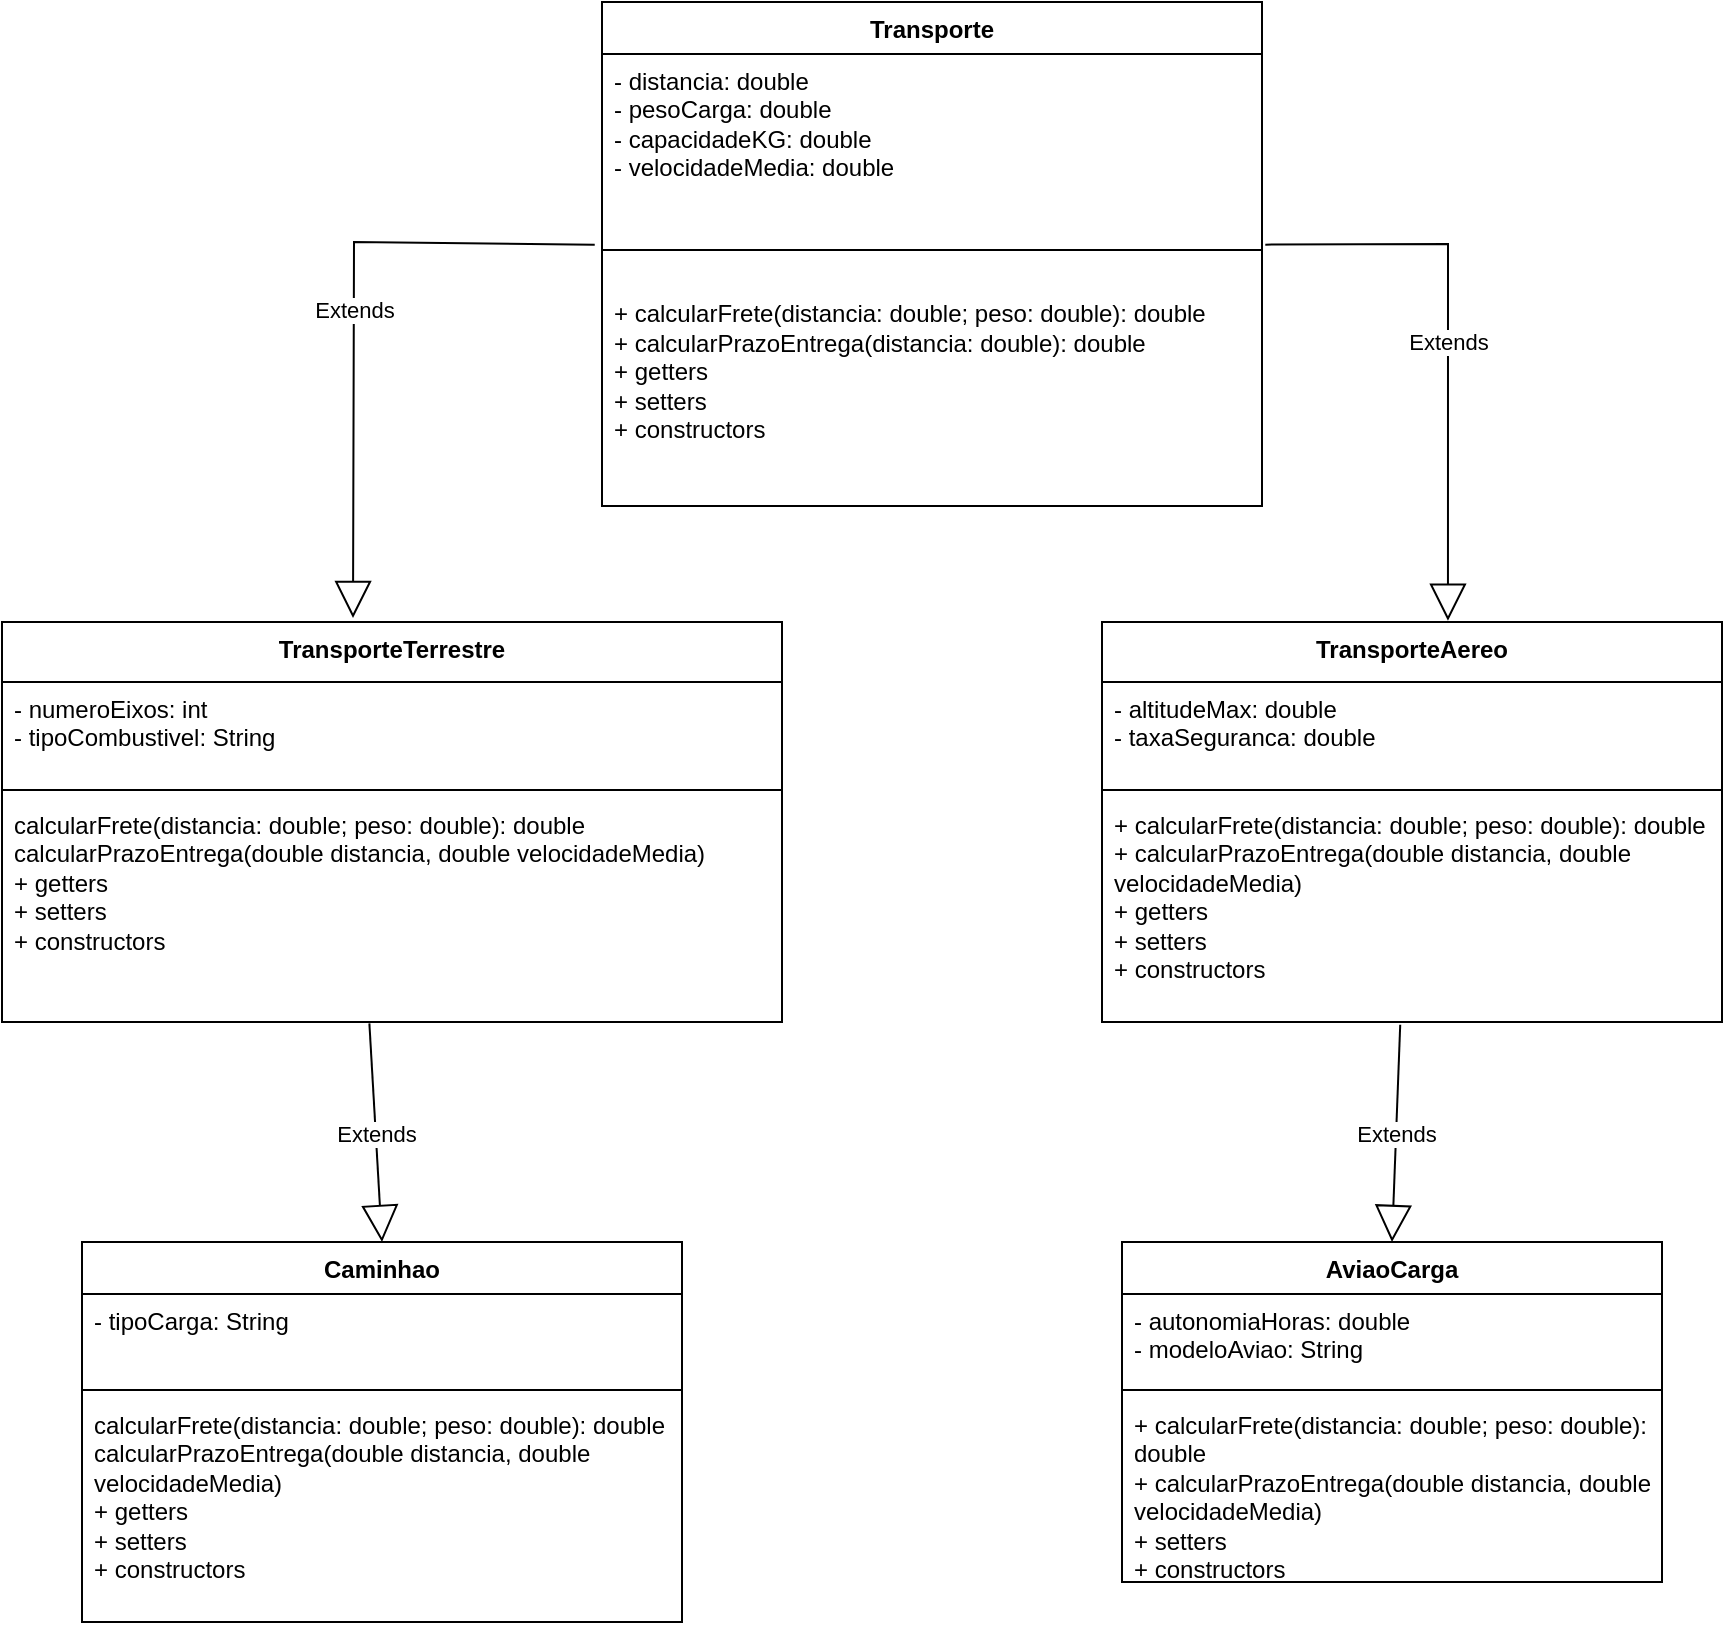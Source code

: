 <mxfile version="28.2.5">
  <diagram name="Página-1" id="Rxm3Yj-uflySH85OKoJG">
    <mxGraphModel dx="1042" dy="574" grid="1" gridSize="10" guides="1" tooltips="1" connect="1" arrows="1" fold="1" page="1" pageScale="1" pageWidth="827" pageHeight="1169" math="0" shadow="0">
      <root>
        <mxCell id="0" />
        <mxCell id="1" parent="0" />
        <mxCell id="1sAxrUjWSzngS553KDRs-5" value="Transporte" style="swimlane;fontStyle=1;align=center;verticalAlign=top;childLayout=stackLayout;horizontal=1;startSize=26;horizontalStack=0;resizeParent=1;resizeParentMax=0;resizeLast=0;collapsible=1;marginBottom=0;whiteSpace=wrap;html=1;" parent="1" vertex="1">
          <mxGeometry x="430" y="90" width="330" height="252" as="geometry" />
        </mxCell>
        <mxCell id="1sAxrUjWSzngS553KDRs-6" value="- distancia: double&lt;div&gt;- pesoCarga: double&lt;/div&gt;&lt;div&gt;- capacidadeKG: double&lt;/div&gt;&lt;div&gt;- velocidadeMedia: double&lt;/div&gt;" style="text;strokeColor=none;fillColor=none;align=left;verticalAlign=top;spacingLeft=4;spacingRight=4;overflow=hidden;rotatable=0;points=[[0,0.5],[1,0.5]];portConstraint=eastwest;whiteSpace=wrap;html=1;" parent="1sAxrUjWSzngS553KDRs-5" vertex="1">
          <mxGeometry y="26" width="330" height="94" as="geometry" />
        </mxCell>
        <mxCell id="1sAxrUjWSzngS553KDRs-7" value="" style="line;strokeWidth=1;fillColor=none;align=left;verticalAlign=middle;spacingTop=-1;spacingLeft=3;spacingRight=3;rotatable=0;labelPosition=right;points=[];portConstraint=eastwest;strokeColor=inherit;" parent="1sAxrUjWSzngS553KDRs-5" vertex="1">
          <mxGeometry y="120" width="330" height="8" as="geometry" />
        </mxCell>
        <mxCell id="1sAxrUjWSzngS553KDRs-8" value="&lt;div&gt;&lt;br&gt;&lt;/div&gt;+ calcularFrete(distancia: double; peso: double): double&lt;div&gt;+ calcularPrazoEntrega(distancia: double): double&lt;/div&gt;&lt;div&gt;+ getters&lt;/div&gt;&lt;div&gt;+ setters&lt;/div&gt;&lt;div&gt;+ constructors&lt;/div&gt;" style="text;strokeColor=none;fillColor=none;align=left;verticalAlign=top;spacingLeft=4;spacingRight=4;overflow=hidden;rotatable=0;points=[[0,0.5],[1,0.5]];portConstraint=eastwest;whiteSpace=wrap;html=1;" parent="1sAxrUjWSzngS553KDRs-5" vertex="1">
          <mxGeometry y="128" width="330" height="124" as="geometry" />
        </mxCell>
        <mxCell id="1sAxrUjWSzngS553KDRs-9" value="TransporteTerrestre" style="swimlane;fontStyle=1;align=center;verticalAlign=top;childLayout=stackLayout;horizontal=1;startSize=30;horizontalStack=0;resizeParent=1;resizeParentMax=0;resizeLast=0;collapsible=1;marginBottom=0;whiteSpace=wrap;html=1;" parent="1" vertex="1">
          <mxGeometry x="130" y="400" width="390" height="200" as="geometry" />
        </mxCell>
        <mxCell id="1sAxrUjWSzngS553KDRs-10" value="- numeroEixos: int&lt;div&gt;- tipoCombustivel: String&lt;/div&gt;" style="text;strokeColor=none;fillColor=none;align=left;verticalAlign=top;spacingLeft=4;spacingRight=4;overflow=hidden;rotatable=0;points=[[0,0.5],[1,0.5]];portConstraint=eastwest;whiteSpace=wrap;html=1;" parent="1sAxrUjWSzngS553KDRs-9" vertex="1">
          <mxGeometry y="30" width="390" height="50" as="geometry" />
        </mxCell>
        <mxCell id="1sAxrUjWSzngS553KDRs-11" value="" style="line;strokeWidth=1;fillColor=none;align=left;verticalAlign=middle;spacingTop=-1;spacingLeft=3;spacingRight=3;rotatable=0;labelPosition=right;points=[];portConstraint=eastwest;strokeColor=inherit;" parent="1sAxrUjWSzngS553KDRs-9" vertex="1">
          <mxGeometry y="80" width="390" height="8" as="geometry" />
        </mxCell>
        <mxCell id="1sAxrUjWSzngS553KDRs-12" value="&lt;div&gt;&lt;span style=&quot;background-color: transparent; color: light-dark(rgb(0, 0, 0), rgb(255, 255, 255));&quot;&gt;calcularFrete&lt;/span&gt;&lt;span style=&quot;background-color: transparent; color: light-dark(rgb(0, 0, 0), rgb(255, 255, 255));&quot;&gt;(distancia: double; peso: double): double&lt;/span&gt;&lt;/div&gt;&lt;div&gt;&lt;span style=&quot;background-color: transparent;&quot;&gt;calcularPrazoEntrega(double distancia, double velocidadeMedia)&lt;/span&gt;&lt;/div&gt;&lt;div&gt;&lt;div&gt;&lt;div&gt;&lt;span style=&quot;background-color: transparent; color: light-dark(rgb(0, 0, 0), rgb(255, 255, 255));&quot;&gt;+ getters&lt;/span&gt;&lt;/div&gt;&lt;div&gt;+ setters&lt;/div&gt;&lt;div&gt;+ constructors&lt;/div&gt;&lt;/div&gt;&lt;/div&gt;" style="text;strokeColor=none;fillColor=none;align=left;verticalAlign=top;spacingLeft=4;spacingRight=4;overflow=hidden;rotatable=0;points=[[0,0.5],[1,0.5]];portConstraint=eastwest;whiteSpace=wrap;html=1;" parent="1sAxrUjWSzngS553KDRs-9" vertex="1">
          <mxGeometry y="88" width="390" height="112" as="geometry" />
        </mxCell>
        <mxCell id="1sAxrUjWSzngS553KDRs-13" value="Caminhao" style="swimlane;fontStyle=1;align=center;verticalAlign=top;childLayout=stackLayout;horizontal=1;startSize=26;horizontalStack=0;resizeParent=1;resizeParentMax=0;resizeLast=0;collapsible=1;marginBottom=0;whiteSpace=wrap;html=1;" parent="1" vertex="1">
          <mxGeometry x="170" y="710" width="300" height="190" as="geometry">
            <mxRectangle x="120" y="680" width="100" height="30" as="alternateBounds" />
          </mxGeometry>
        </mxCell>
        <mxCell id="1sAxrUjWSzngS553KDRs-14" value="&lt;div&gt;- tipoCarga: String&lt;/div&gt;" style="text;strokeColor=none;fillColor=none;align=left;verticalAlign=top;spacingLeft=4;spacingRight=4;overflow=hidden;rotatable=0;points=[[0,0.5],[1,0.5]];portConstraint=eastwest;whiteSpace=wrap;html=1;" parent="1sAxrUjWSzngS553KDRs-13" vertex="1">
          <mxGeometry y="26" width="300" height="44" as="geometry" />
        </mxCell>
        <mxCell id="1sAxrUjWSzngS553KDRs-15" value="" style="line;strokeWidth=1;fillColor=none;align=left;verticalAlign=middle;spacingTop=-1;spacingLeft=3;spacingRight=3;rotatable=0;labelPosition=right;points=[];portConstraint=eastwest;strokeColor=inherit;" parent="1sAxrUjWSzngS553KDRs-13" vertex="1">
          <mxGeometry y="70" width="300" height="8" as="geometry" />
        </mxCell>
        <mxCell id="1sAxrUjWSzngS553KDRs-16" value="&lt;div&gt;&lt;span style=&quot;background-color: transparent; color: light-dark(rgb(0, 0, 0), rgb(255, 255, 255));&quot;&gt;calcularFrete&lt;/span&gt;&lt;span style=&quot;background-color: transparent; color: light-dark(rgb(0, 0, 0), rgb(255, 255, 255));&quot;&gt;(distancia: double; peso: double): double&lt;/span&gt;&lt;/div&gt;&lt;div&gt;&lt;span style=&quot;background-color: transparent;&quot;&gt;calcularPrazoEntrega(double distancia, double velocidadeMedia)&lt;/span&gt;&lt;/div&gt;&lt;div&gt;&lt;span style=&quot;background-color: transparent; color: light-dark(rgb(0, 0, 0), rgb(255, 255, 255));&quot;&gt;+ getters&lt;/span&gt;&lt;/div&gt;&lt;div&gt;&lt;div&gt;+ setters&lt;/div&gt;&lt;div&gt;+ constructors&lt;/div&gt;&lt;/div&gt;" style="text;strokeColor=none;fillColor=none;align=left;verticalAlign=top;spacingLeft=4;spacingRight=4;overflow=hidden;rotatable=0;points=[[0,0.5],[1,0.5]];portConstraint=eastwest;whiteSpace=wrap;html=1;" parent="1sAxrUjWSzngS553KDRs-13" vertex="1">
          <mxGeometry y="78" width="300" height="112" as="geometry" />
        </mxCell>
        <mxCell id="1sAxrUjWSzngS553KDRs-17" value="AviaoCarga" style="swimlane;fontStyle=1;align=center;verticalAlign=top;childLayout=stackLayout;horizontal=1;startSize=26;horizontalStack=0;resizeParent=1;resizeParentMax=0;resizeLast=0;collapsible=1;marginBottom=0;whiteSpace=wrap;html=1;" parent="1" vertex="1">
          <mxGeometry x="690" y="710" width="270" height="170" as="geometry">
            <mxRectangle x="130" y="780" width="100" height="30" as="alternateBounds" />
          </mxGeometry>
        </mxCell>
        <mxCell id="1sAxrUjWSzngS553KDRs-18" value="- autonomiaHoras: double&lt;div&gt;- modeloAviao: String&lt;/div&gt;" style="text;strokeColor=none;fillColor=none;align=left;verticalAlign=top;spacingLeft=4;spacingRight=4;overflow=hidden;rotatable=0;points=[[0,0.5],[1,0.5]];portConstraint=eastwest;whiteSpace=wrap;html=1;" parent="1sAxrUjWSzngS553KDRs-17" vertex="1">
          <mxGeometry y="26" width="270" height="44" as="geometry" />
        </mxCell>
        <mxCell id="1sAxrUjWSzngS553KDRs-19" value="" style="line;strokeWidth=1;fillColor=none;align=left;verticalAlign=middle;spacingTop=-1;spacingLeft=3;spacingRight=3;rotatable=0;labelPosition=right;points=[];portConstraint=eastwest;strokeColor=inherit;" parent="1sAxrUjWSzngS553KDRs-17" vertex="1">
          <mxGeometry y="70" width="270" height="8" as="geometry" />
        </mxCell>
        <mxCell id="1sAxrUjWSzngS553KDRs-20" value="+&amp;nbsp;&lt;span style=&quot;background-color: transparent; color: light-dark(rgb(0, 0, 0), rgb(255, 255, 255));&quot;&gt;calcularFrete&lt;/span&gt;&lt;span style=&quot;background-color: transparent; color: light-dark(rgb(0, 0, 0), rgb(255, 255, 255));&quot;&gt;(distancia: double; peso: double): double&lt;/span&gt;&lt;div&gt;&lt;div&gt;&lt;div&gt;&lt;span style=&quot;background-color: transparent; color: light-dark(rgb(0, 0, 0), rgb(255, 255, 255));&quot;&gt;+ calcularPrazoEntrega(double distancia, double velocidadeMedia)&lt;/span&gt;&lt;/div&gt;&lt;div&gt;+ setters&lt;/div&gt;&lt;div&gt;+ constructors&lt;/div&gt;&lt;/div&gt;&lt;/div&gt;" style="text;strokeColor=none;fillColor=none;align=left;verticalAlign=top;spacingLeft=4;spacingRight=4;overflow=hidden;rotatable=0;points=[[0,0.5],[1,0.5]];portConstraint=eastwest;whiteSpace=wrap;html=1;" parent="1sAxrUjWSzngS553KDRs-17" vertex="1">
          <mxGeometry y="78" width="270" height="92" as="geometry" />
        </mxCell>
        <mxCell id="1sAxrUjWSzngS553KDRs-21" value="TransporteAereo" style="swimlane;fontStyle=1;align=center;verticalAlign=top;childLayout=stackLayout;horizontal=1;startSize=30;horizontalStack=0;resizeParent=1;resizeParentMax=0;resizeLast=0;collapsible=1;marginBottom=0;whiteSpace=wrap;html=1;" parent="1" vertex="1">
          <mxGeometry x="680" y="400" width="310" height="200" as="geometry" />
        </mxCell>
        <mxCell id="1sAxrUjWSzngS553KDRs-22" value="- altitudeMax: double&lt;div&gt;- taxaSeguranca: double&lt;/div&gt;" style="text;strokeColor=none;fillColor=none;align=left;verticalAlign=top;spacingLeft=4;spacingRight=4;overflow=hidden;rotatable=0;points=[[0,0.5],[1,0.5]];portConstraint=eastwest;whiteSpace=wrap;html=1;" parent="1sAxrUjWSzngS553KDRs-21" vertex="1">
          <mxGeometry y="30" width="310" height="50" as="geometry" />
        </mxCell>
        <mxCell id="1sAxrUjWSzngS553KDRs-23" value="" style="line;strokeWidth=1;fillColor=none;align=left;verticalAlign=middle;spacingTop=-1;spacingLeft=3;spacingRight=3;rotatable=0;labelPosition=right;points=[];portConstraint=eastwest;strokeColor=inherit;" parent="1sAxrUjWSzngS553KDRs-21" vertex="1">
          <mxGeometry y="80" width="310" height="8" as="geometry" />
        </mxCell>
        <mxCell id="1sAxrUjWSzngS553KDRs-24" value="+&amp;nbsp;&lt;span style=&quot;background-color: transparent; color: light-dark(rgb(0, 0, 0), rgb(255, 255, 255));&quot;&gt;calcularFrete&lt;/span&gt;&lt;span style=&quot;background-color: transparent; color: light-dark(rgb(0, 0, 0), rgb(255, 255, 255));&quot;&gt;(distancia: double; peso: double): double&lt;/span&gt;&lt;div&gt;&lt;span style=&quot;background-color: transparent;&quot;&gt;+ calcularPrazoEntrega(double distancia, double velocidadeMedia)&lt;/span&gt;&lt;/div&gt;&lt;div&gt;&lt;div&gt;&lt;div&gt;+ getters&lt;/div&gt;&lt;div&gt;+ setters&lt;/div&gt;&lt;div&gt;+ constructors&lt;/div&gt;&lt;/div&gt;&lt;/div&gt;" style="text;strokeColor=none;fillColor=none;align=left;verticalAlign=top;spacingLeft=4;spacingRight=4;overflow=hidden;rotatable=0;points=[[0,0.5],[1,0.5]];portConstraint=eastwest;whiteSpace=wrap;html=1;" parent="1sAxrUjWSzngS553KDRs-21" vertex="1">
          <mxGeometry y="88" width="310" height="112" as="geometry" />
        </mxCell>
        <mxCell id="7CQoElJGaYWQYmxT39Bh-1" value="Extends" style="endArrow=block;endSize=16;endFill=0;html=1;rounded=0;exitX=-0.011;exitY=1.014;exitDx=0;exitDy=0;exitPerimeter=0;entryX=0.45;entryY=-0.01;entryDx=0;entryDy=0;entryPerimeter=0;" parent="1" source="1sAxrUjWSzngS553KDRs-6" target="1sAxrUjWSzngS553KDRs-9" edge="1">
          <mxGeometry width="160" relative="1" as="geometry">
            <mxPoint x="230" y="170" as="sourcePoint" />
            <mxPoint x="390" y="170" as="targetPoint" />
            <Array as="points">
              <mxPoint x="306" y="210" />
            </Array>
          </mxGeometry>
        </mxCell>
        <mxCell id="7CQoElJGaYWQYmxT39Bh-2" value="Extends" style="endArrow=block;endSize=16;endFill=0;html=1;rounded=0;exitX=1.005;exitY=1.014;exitDx=0;exitDy=0;exitPerimeter=0;entryX=0.558;entryY=-0.003;entryDx=0;entryDy=0;entryPerimeter=0;" parent="1" source="1sAxrUjWSzngS553KDRs-6" target="1sAxrUjWSzngS553KDRs-21" edge="1">
          <mxGeometry width="160" relative="1" as="geometry">
            <mxPoint x="1000" y="250" as="sourcePoint" />
            <mxPoint x="880" y="437" as="targetPoint" />
            <Array as="points">
              <mxPoint x="853" y="211" />
            </Array>
          </mxGeometry>
        </mxCell>
        <mxCell id="7CQoElJGaYWQYmxT39Bh-3" value="Extends" style="endArrow=block;endSize=16;endFill=0;html=1;rounded=0;exitX=0.481;exitY=1.012;exitDx=0;exitDy=0;exitPerimeter=0;entryX=0.5;entryY=0;entryDx=0;entryDy=0;" parent="1" source="1sAxrUjWSzngS553KDRs-24" target="1sAxrUjWSzngS553KDRs-17" edge="1">
          <mxGeometry width="160" relative="1" as="geometry">
            <mxPoint x="590" y="660" as="sourcePoint" />
            <mxPoint x="750" y="660" as="targetPoint" />
          </mxGeometry>
        </mxCell>
        <mxCell id="7CQoElJGaYWQYmxT39Bh-4" value="Extends" style="endArrow=block;endSize=16;endFill=0;html=1;rounded=0;exitX=0.471;exitY=1.006;exitDx=0;exitDy=0;exitPerimeter=0;entryX=0.5;entryY=0;entryDx=0;entryDy=0;" parent="1" source="1sAxrUjWSzngS553KDRs-12" target="1sAxrUjWSzngS553KDRs-13" edge="1">
          <mxGeometry width="160" relative="1" as="geometry">
            <mxPoint x="824" y="630" as="sourcePoint" />
            <mxPoint x="820" y="739" as="targetPoint" />
          </mxGeometry>
        </mxCell>
      </root>
    </mxGraphModel>
  </diagram>
</mxfile>
